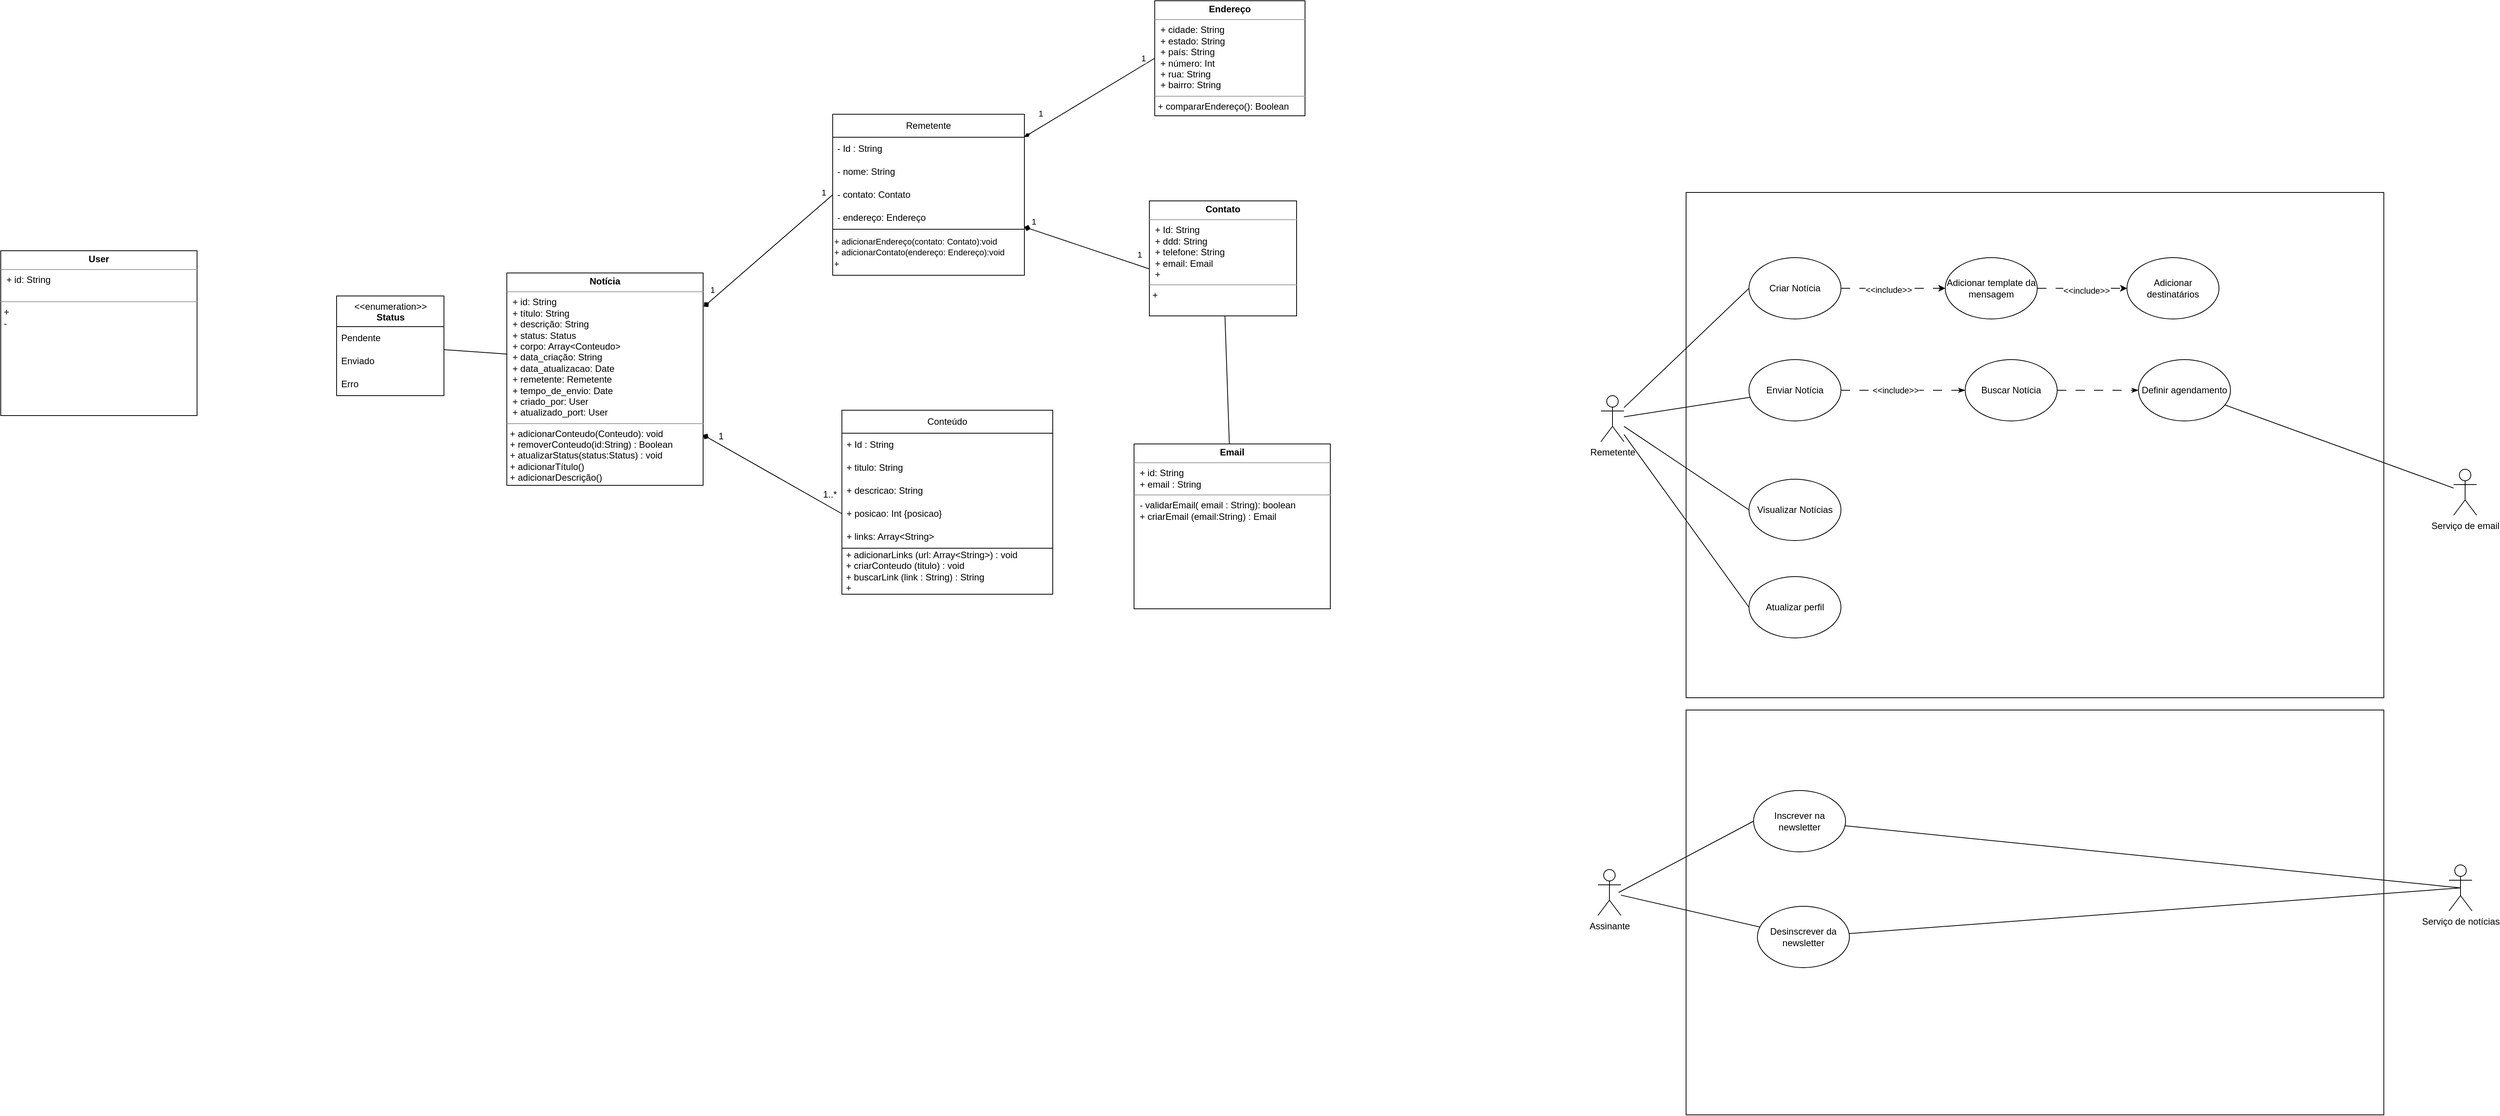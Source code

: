 <mxfile>
    <diagram id="5M3BpLJx1VpnfKbLE4GD" name="Page-1">
        <mxGraphModel dx="1668" dy="-73" grid="0" gridSize="10" guides="1" tooltips="1" connect="1" arrows="1" fold="1" page="0" pageScale="1" pageWidth="850" pageHeight="1100" background="none" math="0" shadow="0">
            <root>
                <mxCell id="0"/>
                <mxCell id="1" parent="0"/>
                <mxCell id="33" style="html=1;startArrow=diamondThin;startFill=1;endArrow=none;endFill=0;entryX=0;entryY=0.5;entryDx=0;entryDy=0;" parent="1" source="11" target="51" edge="1">
                    <mxGeometry relative="1" as="geometry">
                        <mxPoint x="560" y="542.143" as="targetPoint"/>
                    </mxGeometry>
                </mxCell>
                <mxCell id="42" value="1" style="edgeLabel;html=1;align=center;verticalAlign=middle;resizable=0;points=[];" parent="33" vertex="1" connectable="0">
                    <mxGeometry x="0.552" y="1" relative="1" as="geometry">
                        <mxPoint x="23" y="-22" as="offset"/>
                    </mxGeometry>
                </mxCell>
                <mxCell id="44" value="1" style="edgeLabel;html=1;align=center;verticalAlign=middle;resizable=0;points=[];" parent="33" vertex="1" connectable="0">
                    <mxGeometry x="-0.773" y="-1" relative="1" as="geometry">
                        <mxPoint x="1" y="-20" as="offset"/>
                    </mxGeometry>
                </mxCell>
                <mxCell id="34" style="edgeStyle=none;html=1;entryX=0.008;entryY=0.595;entryDx=0;entryDy=0;endArrow=none;endFill=0;startArrow=diamond;startFill=1;entryPerimeter=0;" parent="1" source="11" target="52" edge="1">
                    <mxGeometry relative="1" as="geometry">
                        <mxPoint x="560" y="765" as="targetPoint"/>
                    </mxGeometry>
                </mxCell>
                <mxCell id="43" value="1" style="edgeLabel;html=1;align=center;verticalAlign=middle;resizable=0;points=[];" parent="34" vertex="1" connectable="0">
                    <mxGeometry x="0.575" y="1" relative="1" as="geometry">
                        <mxPoint x="20" y="-7" as="offset"/>
                    </mxGeometry>
                </mxCell>
                <mxCell id="45" value="1" style="edgeLabel;html=1;align=center;verticalAlign=middle;resizable=0;points=[];" parent="34" vertex="1" connectable="0">
                    <mxGeometry x="-0.845" y="-2" relative="1" as="geometry">
                        <mxPoint y="-13" as="offset"/>
                    </mxGeometry>
                </mxCell>
                <mxCell id="11" value="Remetente" style="swimlane;fontStyle=0;childLayout=stackLayout;horizontal=1;startSize=30;horizontalStack=0;resizeParent=1;resizeParentMax=0;resizeLast=0;collapsible=1;marginBottom=0;whiteSpace=wrap;html=1;" parent="1" vertex="1">
                    <mxGeometry x="160" y="580" width="250" height="210" as="geometry"/>
                </mxCell>
                <mxCell id="12" value="- Id : String" style="text;strokeColor=none;fillColor=none;align=left;verticalAlign=middle;spacingLeft=4;spacingRight=4;overflow=hidden;points=[[0,0.5],[1,0.5]];portConstraint=eastwest;rotatable=0;whiteSpace=wrap;html=1;" parent="11" vertex="1">
                    <mxGeometry y="30" width="250" height="30" as="geometry"/>
                </mxCell>
                <mxCell id="13" value="- nome: String" style="text;strokeColor=none;fillColor=none;align=left;verticalAlign=middle;spacingLeft=4;spacingRight=4;overflow=hidden;points=[[0,0.5],[1,0.5]];portConstraint=eastwest;rotatable=0;whiteSpace=wrap;html=1;" parent="11" vertex="1">
                    <mxGeometry y="60" width="250" height="30" as="geometry"/>
                </mxCell>
                <mxCell id="17" value="- contato: Contato" style="text;strokeColor=none;fillColor=none;align=left;verticalAlign=middle;spacingLeft=4;spacingRight=4;overflow=hidden;points=[[0,0.5],[1,0.5]];portConstraint=eastwest;rotatable=0;whiteSpace=wrap;html=1;" parent="11" vertex="1">
                    <mxGeometry y="90" width="250" height="30" as="geometry"/>
                </mxCell>
                <mxCell id="18" value="- endereço: Endereço" style="text;strokeColor=none;fillColor=none;align=left;verticalAlign=middle;spacingLeft=4;spacingRight=4;overflow=hidden;points=[[0,0.5],[1,0.5]];portConstraint=eastwest;rotatable=0;whiteSpace=wrap;html=1;" parent="11" vertex="1">
                    <mxGeometry y="120" width="250" height="30" as="geometry"/>
                </mxCell>
                <mxCell id="48" value="&lt;font style=&quot;font-size: 11px;&quot;&gt;+ adicionarEndereço(contato: Contato):void&lt;br&gt;+ adicionarContato(endereço: Endereço):void&lt;br&gt;+&amp;nbsp;&lt;br&gt;&lt;/font&gt;" style="rounded=0;whiteSpace=wrap;html=1;align=left;" parent="11" vertex="1">
                    <mxGeometry y="150" width="250" height="60" as="geometry"/>
                </mxCell>
                <mxCell id="51" value="&lt;p style=&quot;margin:0px;margin-top:4px;text-align:center;&quot;&gt;&lt;b&gt;Endereço&lt;/b&gt;&lt;/p&gt;&lt;hr size=&quot;1&quot;&gt;&lt;p style=&quot;margin:0px;margin-left:4px;&quot;&gt;&amp;nbsp;+ cidade: String&lt;br&gt;&amp;nbsp;+ estado: String&lt;br&gt;&amp;nbsp;+ país: String&lt;br&gt;&amp;nbsp;+ número: Int&lt;br&gt;&amp;nbsp;+ rua: String&lt;br&gt;&amp;nbsp;+ bairro: String&lt;br&gt;&lt;/p&gt;&lt;hr size=&quot;1&quot;&gt;&lt;p style=&quot;margin:0px;margin-left:4px;&quot;&gt;+ compararEndereço(): Boolean&lt;/p&gt;&lt;p style=&quot;margin:0px;margin-left:4px;&quot;&gt;-&amp;nbsp;&lt;/p&gt;" style="verticalAlign=top;align=left;overflow=fill;fontSize=12;fontFamily=Helvetica;html=1;" parent="1" vertex="1">
                    <mxGeometry x="580" y="432" width="196" height="150" as="geometry"/>
                </mxCell>
                <mxCell id="56" style="edgeStyle=none;html=1;fontSize=11;startArrow=none;startFill=0;endArrow=none;endFill=0;" parent="1" source="52" target="55" edge="1">
                    <mxGeometry relative="1" as="geometry"/>
                </mxCell>
                <mxCell id="52" value="&lt;p style=&quot;margin:0px;margin-top:4px;text-align:center;&quot;&gt;&lt;b&gt;Contato&lt;/b&gt;&lt;/p&gt;&lt;hr size=&quot;1&quot;&gt;&lt;p style=&quot;margin:0px;margin-left:4px;&quot;&gt;&amp;nbsp;+ Id: String&lt;br&gt;&amp;nbsp;+ ddd: String&lt;br&gt;&amp;nbsp;+ telefone: String&lt;br&gt;&amp;nbsp;+ email: Email&lt;br&gt;&lt;/p&gt;&lt;p style=&quot;margin:0px;margin-left:4px;&quot;&gt;&amp;nbsp;+&amp;nbsp;&lt;/p&gt;&lt;hr size=&quot;1&quot;&gt;&lt;p style=&quot;margin:0px;margin-left:4px;&quot;&gt;+&amp;nbsp;&lt;/p&gt;" style="verticalAlign=top;align=left;overflow=fill;fontSize=12;fontFamily=Helvetica;html=1;" parent="1" vertex="1">
                    <mxGeometry x="573" y="693" width="192" height="150" as="geometry"/>
                </mxCell>
                <mxCell id="57" style="edgeStyle=none;html=1;entryX=0;entryY=0.5;entryDx=0;entryDy=0;fontSize=11;startArrow=diamond;startFill=1;endArrow=none;endFill=0;" parent="1" target="17" edge="1">
                    <mxGeometry relative="1" as="geometry">
                        <mxPoint x="-8" y="831" as="sourcePoint"/>
                    </mxGeometry>
                </mxCell>
                <mxCell id="59" value="1" style="edgeLabel;html=1;align=center;verticalAlign=middle;resizable=0;points=[];fontSize=11;" parent="57" vertex="1" connectable="0">
                    <mxGeometry x="-0.824" y="-2" relative="1" as="geometry">
                        <mxPoint x="-5" y="-11" as="offset"/>
                    </mxGeometry>
                </mxCell>
                <mxCell id="63" value="1" style="edgeLabel;html=1;align=center;verticalAlign=middle;resizable=0;points=[];fontSize=11;" parent="57" vertex="1" connectable="0">
                    <mxGeometry x="0.657" y="2" relative="1" as="geometry">
                        <mxPoint x="18" y="-27" as="offset"/>
                    </mxGeometry>
                </mxCell>
                <mxCell id="157" style="edgeStyle=none;html=1;entryX=0;entryY=0.5;entryDx=0;entryDy=0;fontSize=12;endArrow=none;endFill=0;startArrow=diamond;startFill=1;" edge="1" parent="1" source="53" target="154">
                    <mxGeometry relative="1" as="geometry"/>
                </mxCell>
                <mxCell id="158" value="1..*" style="edgeLabel;html=1;align=center;verticalAlign=middle;resizable=0;points=[];fontSize=12;" vertex="1" connectable="0" parent="157">
                    <mxGeometry x="-0.781" y="1" relative="1" as="geometry">
                        <mxPoint x="144" y="67" as="offset"/>
                    </mxGeometry>
                </mxCell>
                <mxCell id="160" value="1" style="edgeLabel;html=1;align=center;verticalAlign=middle;resizable=0;points=[];fontSize=12;" vertex="1" connectable="0" parent="157">
                    <mxGeometry x="-0.77" y="1" relative="1" as="geometry">
                        <mxPoint x="1" y="-9" as="offset"/>
                    </mxGeometry>
                </mxCell>
                <mxCell id="53" value="&lt;p style=&quot;margin:0px;margin-top:4px;text-align:center;&quot;&gt;&lt;b&gt;Notícia&lt;/b&gt;&lt;/p&gt;&lt;hr size=&quot;1&quot;&gt;&lt;p style=&quot;margin:0px;margin-left:4px;&quot;&gt;&amp;nbsp;+ id: String&lt;br&gt;&amp;nbsp;+ título: String&lt;br&gt;&amp;nbsp;+ descrição: String&lt;/p&gt;&lt;p style=&quot;margin:0px;margin-left:4px;&quot;&gt;&amp;nbsp;+ status: Status&lt;br&gt;&amp;nbsp;+ corpo: Array&amp;lt;Conteudo&amp;gt;&lt;br&gt;&amp;nbsp;+ data_criação: String&lt;/p&gt;&lt;p style=&quot;margin:0px;margin-left:4px;&quot;&gt;&amp;nbsp;+ data_atualizacao: Date&lt;br&gt;&amp;nbsp;+ remetente: Remetente&lt;br&gt;&lt;/p&gt;&lt;p style=&quot;margin:0px;margin-left:4px;&quot;&gt;&amp;nbsp;+ tempo_de_envio: Date&lt;/p&gt;&lt;p style=&quot;margin:0px;margin-left:4px;&quot;&gt;&amp;nbsp;+ criado_por: User&lt;/p&gt;&lt;p style=&quot;margin:0px;margin-left:4px;&quot;&gt;&amp;nbsp;+ atualizado_port: User&lt;/p&gt;&lt;hr size=&quot;1&quot;&gt;&lt;p style=&quot;margin:0px;margin-left:4px;&quot;&gt;+ adicionarConteudo(Conteudo): void&lt;/p&gt;&lt;p style=&quot;margin:0px;margin-left:4px;&quot;&gt;+ removerConteudo(id:String) : Boolean&lt;/p&gt;&lt;p style=&quot;margin:0px;margin-left:4px;&quot;&gt;+ atualizarStatus(status:Status) : void&lt;/p&gt;&lt;p style=&quot;margin:0px;margin-left:4px;&quot;&gt;+ adicionarTítulo()&lt;/p&gt;&lt;p style=&quot;margin:0px;margin-left:4px;&quot;&gt;+ adicionarDescrição()&lt;/p&gt;" style="verticalAlign=top;align=left;overflow=fill;fontSize=12;fontFamily=Helvetica;html=1;" parent="1" vertex="1">
                    <mxGeometry x="-265" y="787" width="256" height="277" as="geometry"/>
                </mxCell>
                <mxCell id="54" value="&lt;p style=&quot;margin:0px;margin-top:4px;text-align:center;&quot;&gt;&lt;b&gt;User&lt;/b&gt;&lt;/p&gt;&lt;hr size=&quot;1&quot;&gt;&lt;p style=&quot;margin:0px;margin-left:4px;&quot;&gt;&amp;nbsp;+ id: String&lt;br&gt;&amp;nbsp;&lt;br&gt;&lt;/p&gt;&lt;hr size=&quot;1&quot;&gt;&lt;p style=&quot;margin:0px;margin-left:4px;&quot;&gt;+&amp;nbsp;&lt;/p&gt;&lt;p style=&quot;margin:0px;margin-left:4px;&quot;&gt;-&amp;nbsp;&lt;/p&gt;" style="verticalAlign=top;align=left;overflow=fill;fontSize=12;fontFamily=Helvetica;html=1;" parent="1" vertex="1">
                    <mxGeometry x="-925" y="758" width="256" height="215" as="geometry"/>
                </mxCell>
                <mxCell id="55" value="&lt;p style=&quot;margin:0px;margin-top:4px;text-align:center;&quot;&gt;&lt;b&gt;Email&lt;/b&gt;&lt;/p&gt;&lt;hr size=&quot;1&quot;&gt;&lt;p style=&quot;margin:0px;margin-left:4px;&quot;&gt;&amp;nbsp;+ id: String&lt;br&gt;&amp;nbsp;+ email : String&lt;/p&gt;&lt;hr size=&quot;1&quot;&gt;&lt;p style=&quot;margin:0px;margin-left:4px;&quot;&gt;&amp;nbsp;- validarEmail( email : String): boolean&lt;/p&gt;&lt;p style=&quot;margin:0px;margin-left:4px;&quot;&gt;&amp;nbsp;+ criarEmail (email:String) : Email&amp;nbsp;&lt;/p&gt;" style="verticalAlign=top;align=left;overflow=fill;fontSize=12;fontFamily=Helvetica;html=1;" parent="1" vertex="1">
                    <mxGeometry x="553" y="1010" width="256" height="215" as="geometry"/>
                </mxCell>
                <mxCell id="64" value="Assinante" style="shape=umlActor;verticalLabelPosition=bottom;verticalAlign=top;html=1;outlineConnect=0;" parent="1" vertex="1">
                    <mxGeometry x="1158" y="1565" width="30" height="60" as="geometry"/>
                </mxCell>
                <mxCell id="85" value="" style="rounded=0;whiteSpace=wrap;html=1;fillColor=none;" parent="1" vertex="1">
                    <mxGeometry x="1273" y="682" width="910" height="659" as="geometry"/>
                </mxCell>
                <mxCell id="78" style="edgeStyle=none;html=1;entryX=0;entryY=0.5;entryDx=0;entryDy=0;endArrow=none;endFill=0;" parent="1" source="66" target="69" edge="1">
                    <mxGeometry relative="1" as="geometry"/>
                </mxCell>
                <mxCell id="79" style="edgeStyle=none;html=1;endArrow=none;endFill=0;" parent="1" source="66" target="71" edge="1">
                    <mxGeometry relative="1" as="geometry"/>
                </mxCell>
                <mxCell id="80" style="edgeStyle=none;html=1;entryX=0;entryY=0.5;entryDx=0;entryDy=0;endArrow=none;endFill=0;" parent="1" source="66" target="72" edge="1">
                    <mxGeometry relative="1" as="geometry"/>
                </mxCell>
                <mxCell id="135" style="edgeStyle=none;rounded=1;html=1;entryX=0;entryY=0.5;entryDx=0;entryDy=0;endArrow=none;endFill=0;" parent="1" source="66" target="134" edge="1">
                    <mxGeometry relative="1" as="geometry"/>
                </mxCell>
                <mxCell id="66" value="Remetente" style="shape=umlActor;verticalLabelPosition=bottom;verticalAlign=top;html=1;outlineConnect=0;" parent="1" vertex="1">
                    <mxGeometry x="1162" y="947" width="30" height="60" as="geometry"/>
                </mxCell>
                <mxCell id="76" style="edgeStyle=none;html=1;dashed=1;dashPattern=12 12;" parent="1" source="69" target="74" edge="1">
                    <mxGeometry relative="1" as="geometry"/>
                </mxCell>
                <mxCell id="95" value="&amp;lt;&amp;lt;include&amp;gt;&amp;gt;" style="edgeLabel;html=1;align=center;verticalAlign=middle;resizable=0;points=[];" parent="76" vertex="1" connectable="0">
                    <mxGeometry x="-0.093" y="-2" relative="1" as="geometry">
                        <mxPoint as="offset"/>
                    </mxGeometry>
                </mxCell>
                <mxCell id="69" value="Criar Notícia" style="ellipse;whiteSpace=wrap;html=1;" parent="1" vertex="1">
                    <mxGeometry x="1355" y="767" width="120" height="80" as="geometry"/>
                </mxCell>
                <mxCell id="91" style="edgeStyle=none;html=1;dashed=1;dashPattern=12 12;endArrow=classicThin;endFill=1;" parent="1" source="71" target="88" edge="1">
                    <mxGeometry relative="1" as="geometry"/>
                </mxCell>
                <mxCell id="92" value="&amp;lt;&amp;lt;include&amp;gt;&amp;gt;" style="edgeLabel;html=1;align=center;verticalAlign=middle;resizable=0;points=[];" parent="91" vertex="1" connectable="0">
                    <mxGeometry x="-0.132" relative="1" as="geometry">
                        <mxPoint as="offset"/>
                    </mxGeometry>
                </mxCell>
                <mxCell id="71" value="Enviar Notícia" style="ellipse;whiteSpace=wrap;html=1;" parent="1" vertex="1">
                    <mxGeometry x="1355" y="900" width="120" height="80" as="geometry"/>
                </mxCell>
                <mxCell id="72" value="Visualizar Notícias" style="ellipse;whiteSpace=wrap;html=1;" parent="1" vertex="1">
                    <mxGeometry x="1355" y="1056" width="120" height="80" as="geometry"/>
                </mxCell>
                <mxCell id="77" style="edgeStyle=none;html=1;dashed=1;dashPattern=12 12;" parent="1" source="74" target="75" edge="1">
                    <mxGeometry relative="1" as="geometry"/>
                </mxCell>
                <mxCell id="96" value="&amp;lt;&amp;lt;include&amp;gt;&amp;gt;" style="edgeLabel;html=1;align=center;verticalAlign=middle;resizable=0;points=[];" parent="77" vertex="1" connectable="0">
                    <mxGeometry x="0.087" y="-3" relative="1" as="geometry">
                        <mxPoint as="offset"/>
                    </mxGeometry>
                </mxCell>
                <mxCell id="74" value="Adicionar template da mensagem" style="ellipse;whiteSpace=wrap;html=1;" parent="1" vertex="1">
                    <mxGeometry x="1611" y="767" width="120" height="80" as="geometry"/>
                </mxCell>
                <mxCell id="75" value="Adicionar destinatários" style="ellipse;whiteSpace=wrap;html=1;" parent="1" vertex="1">
                    <mxGeometry x="1848" y="767" width="120" height="80" as="geometry"/>
                </mxCell>
                <mxCell id="99" style="edgeStyle=none;html=1;dashed=1;dashPattern=12 12;endArrow=classicThin;endFill=1;" parent="1" source="88" target="94" edge="1">
                    <mxGeometry relative="1" as="geometry"/>
                </mxCell>
                <mxCell id="88" value="Buscar Notícia" style="ellipse;whiteSpace=wrap;html=1;" parent="1" vertex="1">
                    <mxGeometry x="1637" y="900" width="120" height="80" as="geometry"/>
                </mxCell>
                <mxCell id="93" value="Serviço de email" style="shape=umlActor;verticalLabelPosition=bottom;verticalAlign=top;html=1;outlineConnect=0;" parent="1" vertex="1">
                    <mxGeometry x="2274" y="1043" width="30" height="60" as="geometry"/>
                </mxCell>
                <mxCell id="100" style="edgeStyle=none;html=1;endArrow=none;endFill=0;rounded=1;" parent="1" source="94" target="93" edge="1">
                    <mxGeometry relative="1" as="geometry"/>
                </mxCell>
                <mxCell id="94" value="Definir agendamento" style="ellipse;whiteSpace=wrap;html=1;" parent="1" vertex="1">
                    <mxGeometry x="1863" y="900" width="120" height="80" as="geometry"/>
                </mxCell>
                <mxCell id="103" value="" style="rounded=0;whiteSpace=wrap;html=1;fillColor=none;" parent="1" vertex="1">
                    <mxGeometry x="1273" y="1357" width="910" height="528" as="geometry"/>
                </mxCell>
                <mxCell id="122" value="Serviço de notícias" style="shape=umlActor;verticalLabelPosition=bottom;verticalAlign=top;html=1;outlineConnect=0;" parent="1" vertex="1">
                    <mxGeometry x="2268" y="1559" width="30" height="60" as="geometry"/>
                </mxCell>
                <mxCell id="132" style="edgeStyle=none;rounded=1;html=1;entryX=0.5;entryY=0.5;entryDx=0;entryDy=0;entryPerimeter=0;endArrow=none;endFill=0;" parent="1" source="67" target="122" edge="1">
                    <mxGeometry relative="1" as="geometry"/>
                </mxCell>
                <mxCell id="67" value="Inscrever na newsletter" style="ellipse;whiteSpace=wrap;html=1;" parent="1" vertex="1">
                    <mxGeometry x="1361" y="1462" width="120" height="80" as="geometry"/>
                </mxCell>
                <mxCell id="133" style="edgeStyle=none;rounded=1;html=1;entryX=0.5;entryY=0.5;entryDx=0;entryDy=0;entryPerimeter=0;endArrow=none;endFill=0;" parent="1" source="68" target="122" edge="1">
                    <mxGeometry relative="1" as="geometry"/>
                </mxCell>
                <mxCell id="68" value="Desinscrever da newsletter" style="ellipse;whiteSpace=wrap;html=1;" parent="1" vertex="1">
                    <mxGeometry x="1366" y="1613" width="120" height="80" as="geometry"/>
                </mxCell>
                <mxCell id="105" style="edgeStyle=none;html=1;endArrow=none;endFill=0;" parent="1" source="64" target="68" edge="1">
                    <mxGeometry relative="1" as="geometry">
                        <mxPoint x="1186" y="1600.639" as="sourcePoint"/>
                        <mxPoint x="1350.455" y="1574.754" as="targetPoint"/>
                    </mxGeometry>
                </mxCell>
                <mxCell id="104" style="edgeStyle=none;html=1;entryX=0;entryY=0.5;entryDx=0;entryDy=0;endArrow=none;endFill=0;" parent="1" target="67" edge="1">
                    <mxGeometry relative="1" as="geometry">
                        <mxPoint x="1185" y="1595" as="sourcePoint"/>
                        <mxPoint x="1349.0" y="1433" as="targetPoint"/>
                    </mxGeometry>
                </mxCell>
                <mxCell id="134" value="Atualizar perfil" style="ellipse;whiteSpace=wrap;html=1;" parent="1" vertex="1">
                    <mxGeometry x="1355" y="1183" width="120" height="80" as="geometry"/>
                </mxCell>
                <mxCell id="145" style="edgeStyle=none;html=1;entryX=0.003;entryY=0.382;entryDx=0;entryDy=0;entryPerimeter=0;endArrow=none;endFill=0;" edge="1" parent="1" source="141" target="53">
                    <mxGeometry relative="1" as="geometry"/>
                </mxCell>
                <mxCell id="141" value="&amp;lt;&amp;lt;enumeration&amp;gt;&amp;gt;&lt;br&gt;&lt;b&gt;Status&lt;/b&gt;" style="swimlane;fontStyle=0;align=center;verticalAlign=top;childLayout=stackLayout;horizontal=1;startSize=40;horizontalStack=0;resizeParent=1;resizeParentMax=0;resizeLast=0;collapsible=0;marginBottom=0;html=1;" vertex="1" parent="1">
                    <mxGeometry x="-487" y="817" width="140" height="130" as="geometry"/>
                </mxCell>
                <mxCell id="142" value="Pendente" style="text;html=1;strokeColor=none;fillColor=none;align=left;verticalAlign=middle;spacingLeft=4;spacingRight=4;overflow=hidden;rotatable=0;points=[[0,0.5],[1,0.5]];portConstraint=eastwest;" vertex="1" parent="141">
                    <mxGeometry y="40" width="140" height="30" as="geometry"/>
                </mxCell>
                <mxCell id="143" value="Enviado" style="text;html=1;strokeColor=none;fillColor=none;align=left;verticalAlign=middle;spacingLeft=4;spacingRight=4;overflow=hidden;rotatable=0;points=[[0,0.5],[1,0.5]];portConstraint=eastwest;" vertex="1" parent="141">
                    <mxGeometry y="70" width="140" height="30" as="geometry"/>
                </mxCell>
                <mxCell id="144" value="Erro" style="text;html=1;strokeColor=none;fillColor=none;align=left;verticalAlign=middle;spacingLeft=4;spacingRight=4;overflow=hidden;rotatable=0;points=[[0,0.5],[1,0.5]];portConstraint=eastwest;" vertex="1" parent="141">
                    <mxGeometry y="100" width="140" height="30" as="geometry"/>
                </mxCell>
                <mxCell id="148" value="Conteúdo" style="swimlane;fontStyle=0;childLayout=stackLayout;horizontal=1;startSize=30;horizontalStack=0;resizeParent=1;resizeParentMax=0;resizeLast=0;collapsible=1;marginBottom=0;whiteSpace=wrap;html=1;" vertex="1" parent="1">
                    <mxGeometry x="172" y="966" width="275" height="240" as="geometry"/>
                </mxCell>
                <mxCell id="149" value="+ Id : String" style="text;strokeColor=none;fillColor=none;align=left;verticalAlign=middle;spacingLeft=4;spacingRight=4;overflow=hidden;points=[[0,0.5],[1,0.5]];portConstraint=eastwest;rotatable=0;whiteSpace=wrap;html=1;" vertex="1" parent="148">
                    <mxGeometry y="30" width="275" height="30" as="geometry"/>
                </mxCell>
                <mxCell id="150" value="+ titulo: String" style="text;strokeColor=none;fillColor=none;align=left;verticalAlign=middle;spacingLeft=4;spacingRight=4;overflow=hidden;points=[[0,0.5],[1,0.5]];portConstraint=eastwest;rotatable=0;whiteSpace=wrap;html=1;" vertex="1" parent="148">
                    <mxGeometry y="60" width="275" height="30" as="geometry"/>
                </mxCell>
                <mxCell id="151" value="+ descricao: String" style="text;strokeColor=none;fillColor=none;align=left;verticalAlign=middle;spacingLeft=4;spacingRight=4;overflow=hidden;points=[[0,0.5],[1,0.5]];portConstraint=eastwest;rotatable=0;whiteSpace=wrap;html=1;" vertex="1" parent="148">
                    <mxGeometry y="90" width="275" height="30" as="geometry"/>
                </mxCell>
                <mxCell id="154" value="+ posicao: Int {posicao}" style="text;strokeColor=none;fillColor=none;align=left;verticalAlign=middle;spacingLeft=4;spacingRight=4;overflow=hidden;points=[[0,0.5],[1,0.5]];portConstraint=eastwest;rotatable=0;whiteSpace=wrap;html=1;" vertex="1" parent="148">
                    <mxGeometry y="120" width="275" height="30" as="geometry"/>
                </mxCell>
                <mxCell id="152" value="+ links: Array&amp;lt;String&amp;gt;" style="text;strokeColor=none;fillColor=none;align=left;verticalAlign=middle;spacingLeft=4;spacingRight=4;overflow=hidden;points=[[0,0.5],[1,0.5]];portConstraint=eastwest;rotatable=0;whiteSpace=wrap;html=1;" vertex="1" parent="148">
                    <mxGeometry y="150" width="275" height="30" as="geometry"/>
                </mxCell>
                <mxCell id="153" value="&lt;font style=&quot;font-size: 12px;&quot;&gt;&amp;nbsp;+ adicionarLinks (url: Array&amp;lt;String&amp;gt;) : void&lt;br&gt;&amp;nbsp;+ criarConteudo (titulo) : void&lt;br&gt;&amp;nbsp;+ buscarLink (link : String) : String&lt;br&gt;&amp;nbsp;+&amp;nbsp;&lt;br&gt;&lt;/font&gt;" style="rounded=0;whiteSpace=wrap;html=1;align=left;" vertex="1" parent="148">
                    <mxGeometry y="180" width="275" height="60" as="geometry"/>
                </mxCell>
            </root>
        </mxGraphModel>
    </diagram>
</mxfile>
